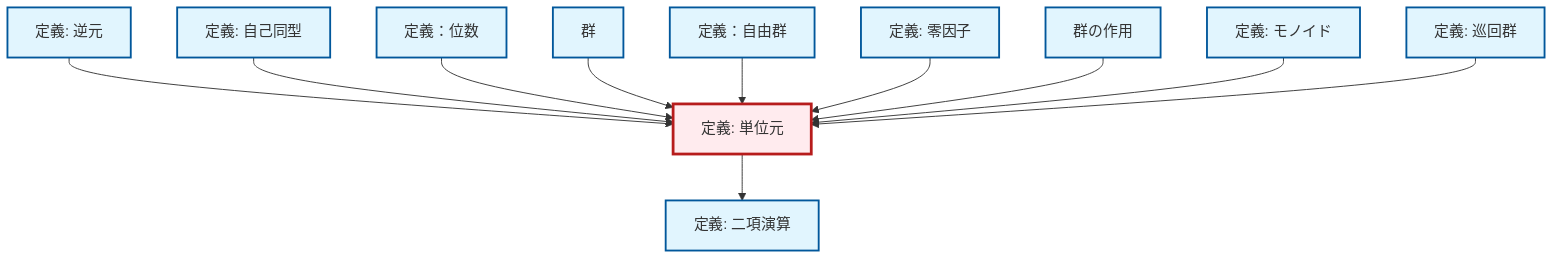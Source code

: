 graph TD
    classDef definition fill:#e1f5fe,stroke:#01579b,stroke-width:2px
    classDef theorem fill:#f3e5f5,stroke:#4a148c,stroke-width:2px
    classDef axiom fill:#fff3e0,stroke:#e65100,stroke-width:2px
    classDef example fill:#e8f5e9,stroke:#1b5e20,stroke-width:2px
    classDef current fill:#ffebee,stroke:#b71c1c,stroke-width:3px
    def-binary-operation["定義: 二項演算"]:::definition
    def-monoid["定義: モノイド"]:::definition
    def-group-action["群の作用"]:::definition
    def-order["定義：位数"]:::definition
    def-zero-divisor["定義: 零因子"]:::definition
    def-identity-element["定義: 単位元"]:::definition
    def-inverse-element["定義: 逆元"]:::definition
    def-cyclic-group["定義: 巡回群"]:::definition
    def-free-group["定義：自由群"]:::definition
    def-automorphism["定義: 自己同型"]:::definition
    def-group["群"]:::definition
    def-inverse-element --> def-identity-element
    def-automorphism --> def-identity-element
    def-order --> def-identity-element
    def-group --> def-identity-element
    def-free-group --> def-identity-element
    def-zero-divisor --> def-identity-element
    def-group-action --> def-identity-element
    def-monoid --> def-identity-element
    def-cyclic-group --> def-identity-element
    def-identity-element --> def-binary-operation
    class def-identity-element current
